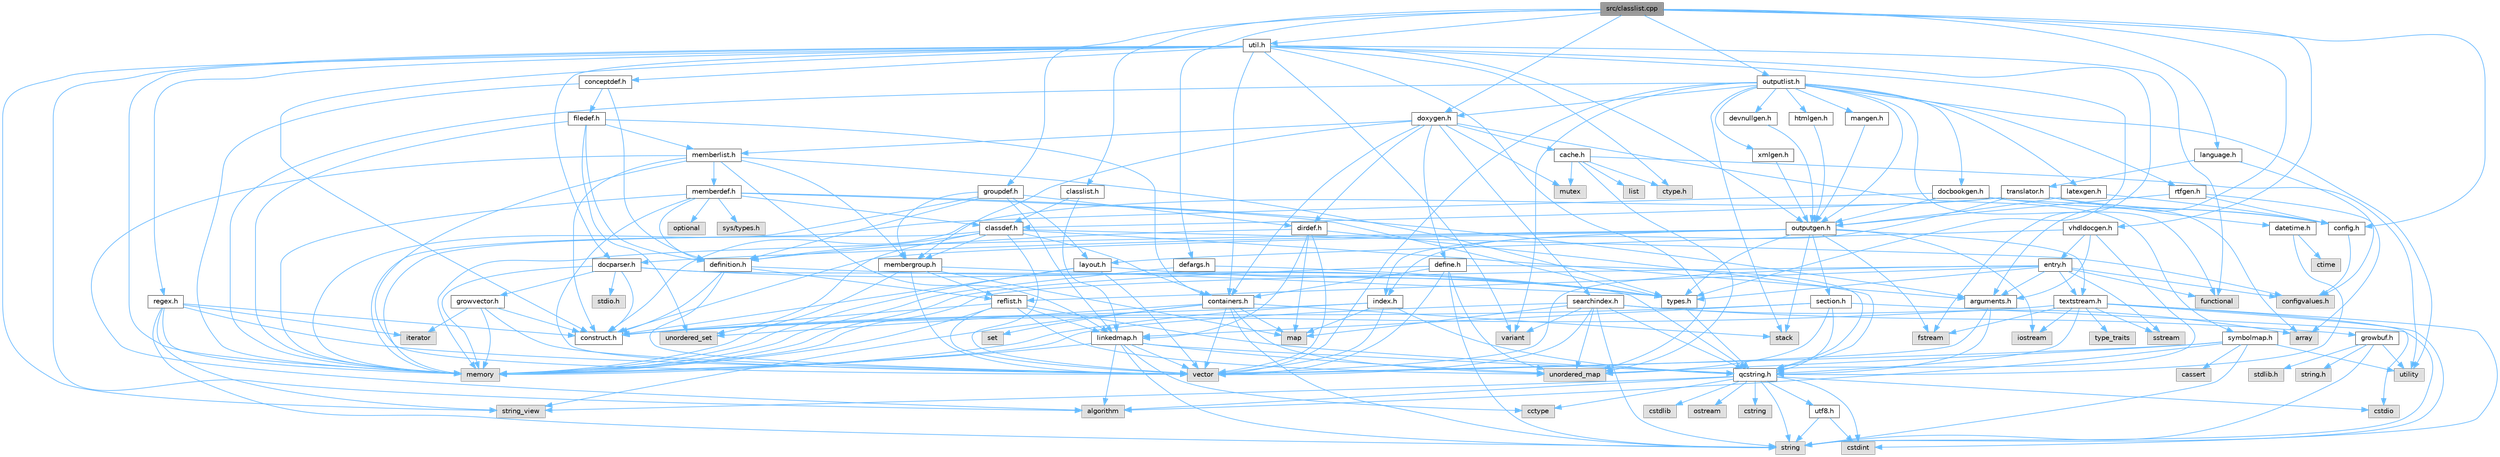 digraph "src/classlist.cpp"
{
 // INTERACTIVE_SVG=YES
 // LATEX_PDF_SIZE
  bgcolor="transparent";
  edge [fontname=Helvetica,fontsize=10,labelfontname=Helvetica,labelfontsize=10];
  node [fontname=Helvetica,fontsize=10,shape=box,height=0.2,width=0.4];
  Node1 [id="Node000001",label="src/classlist.cpp",height=0.2,width=0.4,color="gray40", fillcolor="grey60", style="filled", fontcolor="black",tooltip=" "];
  Node1 -> Node2 [id="edge1_Node000001_Node000002",color="steelblue1",style="solid",tooltip=" "];
  Node2 [id="Node000002",label="classlist.h",height=0.2,width=0.4,color="grey40", fillcolor="white", style="filled",URL="$d2/df8/classlist_8h.html",tooltip=" "];
  Node2 -> Node3 [id="edge2_Node000002_Node000003",color="steelblue1",style="solid",tooltip=" "];
  Node3 [id="Node000003",label="linkedmap.h",height=0.2,width=0.4,color="grey40", fillcolor="white", style="filled",URL="$da/de1/linkedmap_8h.html",tooltip=" "];
  Node3 -> Node4 [id="edge3_Node000003_Node000004",color="steelblue1",style="solid",tooltip=" "];
  Node4 [id="Node000004",label="unordered_map",height=0.2,width=0.4,color="grey60", fillcolor="#E0E0E0", style="filled",tooltip=" "];
  Node3 -> Node5 [id="edge4_Node000003_Node000005",color="steelblue1",style="solid",tooltip=" "];
  Node5 [id="Node000005",label="vector",height=0.2,width=0.4,color="grey60", fillcolor="#E0E0E0", style="filled",tooltip=" "];
  Node3 -> Node6 [id="edge5_Node000003_Node000006",color="steelblue1",style="solid",tooltip=" "];
  Node6 [id="Node000006",label="memory",height=0.2,width=0.4,color="grey60", fillcolor="#E0E0E0", style="filled",tooltip=" "];
  Node3 -> Node7 [id="edge6_Node000003_Node000007",color="steelblue1",style="solid",tooltip=" "];
  Node7 [id="Node000007",label="string",height=0.2,width=0.4,color="grey60", fillcolor="#E0E0E0", style="filled",tooltip=" "];
  Node3 -> Node8 [id="edge7_Node000003_Node000008",color="steelblue1",style="solid",tooltip=" "];
  Node8 [id="Node000008",label="algorithm",height=0.2,width=0.4,color="grey60", fillcolor="#E0E0E0", style="filled",tooltip=" "];
  Node3 -> Node9 [id="edge8_Node000003_Node000009",color="steelblue1",style="solid",tooltip=" "];
  Node9 [id="Node000009",label="cctype",height=0.2,width=0.4,color="grey60", fillcolor="#E0E0E0", style="filled",tooltip=" "];
  Node3 -> Node10 [id="edge9_Node000003_Node000010",color="steelblue1",style="solid",tooltip=" "];
  Node10 [id="Node000010",label="qcstring.h",height=0.2,width=0.4,color="grey40", fillcolor="white", style="filled",URL="$d7/d5c/qcstring_8h.html",tooltip=" "];
  Node10 -> Node7 [id="edge10_Node000010_Node000007",color="steelblue1",style="solid",tooltip=" "];
  Node10 -> Node11 [id="edge11_Node000010_Node000011",color="steelblue1",style="solid",tooltip=" "];
  Node11 [id="Node000011",label="string_view",height=0.2,width=0.4,color="grey60", fillcolor="#E0E0E0", style="filled",tooltip=" "];
  Node10 -> Node8 [id="edge12_Node000010_Node000008",color="steelblue1",style="solid",tooltip=" "];
  Node10 -> Node9 [id="edge13_Node000010_Node000009",color="steelblue1",style="solid",tooltip=" "];
  Node10 -> Node12 [id="edge14_Node000010_Node000012",color="steelblue1",style="solid",tooltip=" "];
  Node12 [id="Node000012",label="cstring",height=0.2,width=0.4,color="grey60", fillcolor="#E0E0E0", style="filled",tooltip=" "];
  Node10 -> Node13 [id="edge15_Node000010_Node000013",color="steelblue1",style="solid",tooltip=" "];
  Node13 [id="Node000013",label="cstdio",height=0.2,width=0.4,color="grey60", fillcolor="#E0E0E0", style="filled",tooltip=" "];
  Node10 -> Node14 [id="edge16_Node000010_Node000014",color="steelblue1",style="solid",tooltip=" "];
  Node14 [id="Node000014",label="cstdlib",height=0.2,width=0.4,color="grey60", fillcolor="#E0E0E0", style="filled",tooltip=" "];
  Node10 -> Node15 [id="edge17_Node000010_Node000015",color="steelblue1",style="solid",tooltip=" "];
  Node15 [id="Node000015",label="cstdint",height=0.2,width=0.4,color="grey60", fillcolor="#E0E0E0", style="filled",tooltip=" "];
  Node10 -> Node16 [id="edge18_Node000010_Node000016",color="steelblue1",style="solid",tooltip=" "];
  Node16 [id="Node000016",label="ostream",height=0.2,width=0.4,color="grey60", fillcolor="#E0E0E0", style="filled",tooltip=" "];
  Node10 -> Node17 [id="edge19_Node000010_Node000017",color="steelblue1",style="solid",tooltip=" "];
  Node17 [id="Node000017",label="utf8.h",height=0.2,width=0.4,color="grey40", fillcolor="white", style="filled",URL="$db/d7c/utf8_8h.html",tooltip="Various UTF8 related helper functions."];
  Node17 -> Node15 [id="edge20_Node000017_Node000015",color="steelblue1",style="solid",tooltip=" "];
  Node17 -> Node7 [id="edge21_Node000017_Node000007",color="steelblue1",style="solid",tooltip=" "];
  Node2 -> Node18 [id="edge22_Node000002_Node000018",color="steelblue1",style="solid",tooltip=" "];
  Node18 [id="Node000018",label="classdef.h",height=0.2,width=0.4,color="grey40", fillcolor="white", style="filled",URL="$d1/da6/classdef_8h.html",tooltip=" "];
  Node18 -> Node6 [id="edge23_Node000018_Node000006",color="steelblue1",style="solid",tooltip=" "];
  Node18 -> Node5 [id="edge24_Node000018_Node000005",color="steelblue1",style="solid",tooltip=" "];
  Node18 -> Node19 [id="edge25_Node000018_Node000019",color="steelblue1",style="solid",tooltip=" "];
  Node19 [id="Node000019",label="unordered_set",height=0.2,width=0.4,color="grey60", fillcolor="#E0E0E0", style="filled",tooltip=" "];
  Node18 -> Node20 [id="edge26_Node000018_Node000020",color="steelblue1",style="solid",tooltip=" "];
  Node20 [id="Node000020",label="containers.h",height=0.2,width=0.4,color="grey40", fillcolor="white", style="filled",URL="$d5/d75/containers_8h.html",tooltip=" "];
  Node20 -> Node5 [id="edge27_Node000020_Node000005",color="steelblue1",style="solid",tooltip=" "];
  Node20 -> Node7 [id="edge28_Node000020_Node000007",color="steelblue1",style="solid",tooltip=" "];
  Node20 -> Node11 [id="edge29_Node000020_Node000011",color="steelblue1",style="solid",tooltip=" "];
  Node20 -> Node21 [id="edge30_Node000020_Node000021",color="steelblue1",style="solid",tooltip=" "];
  Node21 [id="Node000021",label="set",height=0.2,width=0.4,color="grey60", fillcolor="#E0E0E0", style="filled",tooltip=" "];
  Node20 -> Node22 [id="edge31_Node000020_Node000022",color="steelblue1",style="solid",tooltip=" "];
  Node22 [id="Node000022",label="map",height=0.2,width=0.4,color="grey60", fillcolor="#E0E0E0", style="filled",tooltip=" "];
  Node20 -> Node19 [id="edge32_Node000020_Node000019",color="steelblue1",style="solid",tooltip=" "];
  Node20 -> Node4 [id="edge33_Node000020_Node000004",color="steelblue1",style="solid",tooltip=" "];
  Node20 -> Node23 [id="edge34_Node000020_Node000023",color="steelblue1",style="solid",tooltip=" "];
  Node23 [id="Node000023",label="stack",height=0.2,width=0.4,color="grey60", fillcolor="#E0E0E0", style="filled",tooltip=" "];
  Node18 -> Node24 [id="edge35_Node000018_Node000024",color="steelblue1",style="solid",tooltip=" "];
  Node24 [id="Node000024",label="definition.h",height=0.2,width=0.4,color="grey40", fillcolor="white", style="filled",URL="$df/da1/definition_8h.html",tooltip=" "];
  Node24 -> Node5 [id="edge36_Node000024_Node000005",color="steelblue1",style="solid",tooltip=" "];
  Node24 -> Node25 [id="edge37_Node000024_Node000025",color="steelblue1",style="solid",tooltip=" "];
  Node25 [id="Node000025",label="types.h",height=0.2,width=0.4,color="grey40", fillcolor="white", style="filled",URL="$d9/d49/types_8h.html",tooltip="This file contains a number of basic enums and types."];
  Node25 -> Node10 [id="edge38_Node000025_Node000010",color="steelblue1",style="solid",tooltip=" "];
  Node24 -> Node26 [id="edge39_Node000024_Node000026",color="steelblue1",style="solid",tooltip=" "];
  Node26 [id="Node000026",label="reflist.h",height=0.2,width=0.4,color="grey40", fillcolor="white", style="filled",URL="$d1/d02/reflist_8h.html",tooltip=" "];
  Node26 -> Node5 [id="edge40_Node000026_Node000005",color="steelblue1",style="solid",tooltip=" "];
  Node26 -> Node4 [id="edge41_Node000026_Node000004",color="steelblue1",style="solid",tooltip=" "];
  Node26 -> Node6 [id="edge42_Node000026_Node000006",color="steelblue1",style="solid",tooltip=" "];
  Node26 -> Node10 [id="edge43_Node000026_Node000010",color="steelblue1",style="solid",tooltip=" "];
  Node26 -> Node3 [id="edge44_Node000026_Node000003",color="steelblue1",style="solid",tooltip=" "];
  Node26 -> Node27 [id="edge45_Node000026_Node000027",color="steelblue1",style="solid",tooltip=" "];
  Node27 [id="Node000027",label="construct.h",height=0.2,width=0.4,color="grey40", fillcolor="white", style="filled",URL="$d7/dfc/construct_8h.html",tooltip=" "];
  Node24 -> Node27 [id="edge46_Node000024_Node000027",color="steelblue1",style="solid",tooltip=" "];
  Node18 -> Node28 [id="edge47_Node000018_Node000028",color="steelblue1",style="solid",tooltip=" "];
  Node28 [id="Node000028",label="arguments.h",height=0.2,width=0.4,color="grey40", fillcolor="white", style="filled",URL="$df/d9b/arguments_8h.html",tooltip=" "];
  Node28 -> Node5 [id="edge48_Node000028_Node000005",color="steelblue1",style="solid",tooltip=" "];
  Node28 -> Node10 [id="edge49_Node000028_Node000010",color="steelblue1",style="solid",tooltip=" "];
  Node18 -> Node29 [id="edge50_Node000018_Node000029",color="steelblue1",style="solid",tooltip=" "];
  Node29 [id="Node000029",label="membergroup.h",height=0.2,width=0.4,color="grey40", fillcolor="white", style="filled",URL="$d9/d11/membergroup_8h.html",tooltip=" "];
  Node29 -> Node5 [id="edge51_Node000029_Node000005",color="steelblue1",style="solid",tooltip=" "];
  Node29 -> Node22 [id="edge52_Node000029_Node000022",color="steelblue1",style="solid",tooltip=" "];
  Node29 -> Node6 [id="edge53_Node000029_Node000006",color="steelblue1",style="solid",tooltip=" "];
  Node29 -> Node25 [id="edge54_Node000029_Node000025",color="steelblue1",style="solid",tooltip=" "];
  Node29 -> Node26 [id="edge55_Node000029_Node000026",color="steelblue1",style="solid",tooltip=" "];
  Node18 -> Node30 [id="edge56_Node000018_Node000030",color="steelblue1",style="solid",tooltip=" "];
  Node30 [id="Node000030",label="configvalues.h",height=0.2,width=0.4,color="grey60", fillcolor="#E0E0E0", style="filled",tooltip=" "];
  Node1 -> Node31 [id="edge57_Node000001_Node000031",color="steelblue1",style="solid",tooltip=" "];
  Node31 [id="Node000031",label="config.h",height=0.2,width=0.4,color="grey40", fillcolor="white", style="filled",URL="$db/d16/config_8h.html",tooltip=" "];
  Node31 -> Node30 [id="edge58_Node000031_Node000030",color="steelblue1",style="solid",tooltip=" "];
  Node1 -> Node32 [id="edge59_Node000001_Node000032",color="steelblue1",style="solid",tooltip=" "];
  Node32 [id="Node000032",label="util.h",height=0.2,width=0.4,color="grey40", fillcolor="white", style="filled",URL="$d8/d3c/util_8h.html",tooltip="A bunch of utility functions."];
  Node32 -> Node6 [id="edge60_Node000032_Node000006",color="steelblue1",style="solid",tooltip=" "];
  Node32 -> Node4 [id="edge61_Node000032_Node000004",color="steelblue1",style="solid",tooltip=" "];
  Node32 -> Node8 [id="edge62_Node000032_Node000008",color="steelblue1",style="solid",tooltip=" "];
  Node32 -> Node33 [id="edge63_Node000032_Node000033",color="steelblue1",style="solid",tooltip=" "];
  Node33 [id="Node000033",label="functional",height=0.2,width=0.4,color="grey60", fillcolor="#E0E0E0", style="filled",tooltip=" "];
  Node32 -> Node34 [id="edge64_Node000032_Node000034",color="steelblue1",style="solid",tooltip=" "];
  Node34 [id="Node000034",label="fstream",height=0.2,width=0.4,color="grey60", fillcolor="#E0E0E0", style="filled",tooltip=" "];
  Node32 -> Node35 [id="edge65_Node000032_Node000035",color="steelblue1",style="solid",tooltip=" "];
  Node35 [id="Node000035",label="variant",height=0.2,width=0.4,color="grey60", fillcolor="#E0E0E0", style="filled",tooltip=" "];
  Node32 -> Node11 [id="edge66_Node000032_Node000011",color="steelblue1",style="solid",tooltip=" "];
  Node32 -> Node36 [id="edge67_Node000032_Node000036",color="steelblue1",style="solid",tooltip=" "];
  Node36 [id="Node000036",label="ctype.h",height=0.2,width=0.4,color="grey60", fillcolor="#E0E0E0", style="filled",tooltip=" "];
  Node32 -> Node25 [id="edge68_Node000032_Node000025",color="steelblue1",style="solid",tooltip=" "];
  Node32 -> Node37 [id="edge69_Node000032_Node000037",color="steelblue1",style="solid",tooltip=" "];
  Node37 [id="Node000037",label="docparser.h",height=0.2,width=0.4,color="grey40", fillcolor="white", style="filled",URL="$de/d9c/docparser_8h.html",tooltip=" "];
  Node37 -> Node38 [id="edge70_Node000037_Node000038",color="steelblue1",style="solid",tooltip=" "];
  Node38 [id="Node000038",label="stdio.h",height=0.2,width=0.4,color="grey60", fillcolor="#E0E0E0", style="filled",tooltip=" "];
  Node37 -> Node6 [id="edge71_Node000037_Node000006",color="steelblue1",style="solid",tooltip=" "];
  Node37 -> Node10 [id="edge72_Node000037_Node000010",color="steelblue1",style="solid",tooltip=" "];
  Node37 -> Node39 [id="edge73_Node000037_Node000039",color="steelblue1",style="solid",tooltip=" "];
  Node39 [id="Node000039",label="growvector.h",height=0.2,width=0.4,color="grey40", fillcolor="white", style="filled",URL="$d7/d50/growvector_8h.html",tooltip=" "];
  Node39 -> Node5 [id="edge74_Node000039_Node000005",color="steelblue1",style="solid",tooltip=" "];
  Node39 -> Node6 [id="edge75_Node000039_Node000006",color="steelblue1",style="solid",tooltip=" "];
  Node39 -> Node40 [id="edge76_Node000039_Node000040",color="steelblue1",style="solid",tooltip=" "];
  Node40 [id="Node000040",label="iterator",height=0.2,width=0.4,color="grey60", fillcolor="#E0E0E0", style="filled",tooltip=" "];
  Node39 -> Node27 [id="edge77_Node000039_Node000027",color="steelblue1",style="solid",tooltip=" "];
  Node37 -> Node27 [id="edge78_Node000037_Node000027",color="steelblue1",style="solid",tooltip=" "];
  Node37 -> Node25 [id="edge79_Node000037_Node000025",color="steelblue1",style="solid",tooltip=" "];
  Node32 -> Node20 [id="edge80_Node000032_Node000020",color="steelblue1",style="solid",tooltip=" "];
  Node32 -> Node41 [id="edge81_Node000032_Node000041",color="steelblue1",style="solid",tooltip=" "];
  Node41 [id="Node000041",label="outputgen.h",height=0.2,width=0.4,color="grey40", fillcolor="white", style="filled",URL="$df/d06/outputgen_8h.html",tooltip=" "];
  Node41 -> Node6 [id="edge82_Node000041_Node000006",color="steelblue1",style="solid",tooltip=" "];
  Node41 -> Node23 [id="edge83_Node000041_Node000023",color="steelblue1",style="solid",tooltip=" "];
  Node41 -> Node42 [id="edge84_Node000041_Node000042",color="steelblue1",style="solid",tooltip=" "];
  Node42 [id="Node000042",label="iostream",height=0.2,width=0.4,color="grey60", fillcolor="#E0E0E0", style="filled",tooltip=" "];
  Node41 -> Node34 [id="edge85_Node000041_Node000034",color="steelblue1",style="solid",tooltip=" "];
  Node41 -> Node25 [id="edge86_Node000041_Node000025",color="steelblue1",style="solid",tooltip=" "];
  Node41 -> Node43 [id="edge87_Node000041_Node000043",color="steelblue1",style="solid",tooltip=" "];
  Node43 [id="Node000043",label="index.h",height=0.2,width=0.4,color="grey40", fillcolor="white", style="filled",URL="$d1/db5/index_8h.html",tooltip=" "];
  Node43 -> Node6 [id="edge88_Node000043_Node000006",color="steelblue1",style="solid",tooltip=" "];
  Node43 -> Node5 [id="edge89_Node000043_Node000005",color="steelblue1",style="solid",tooltip=" "];
  Node43 -> Node22 [id="edge90_Node000043_Node000022",color="steelblue1",style="solid",tooltip=" "];
  Node43 -> Node10 [id="edge91_Node000043_Node000010",color="steelblue1",style="solid",tooltip=" "];
  Node43 -> Node27 [id="edge92_Node000043_Node000027",color="steelblue1",style="solid",tooltip=" "];
  Node41 -> Node44 [id="edge93_Node000041_Node000044",color="steelblue1",style="solid",tooltip=" "];
  Node44 [id="Node000044",label="section.h",height=0.2,width=0.4,color="grey40", fillcolor="white", style="filled",URL="$d1/d2a/section_8h.html",tooltip=" "];
  Node44 -> Node7 [id="edge94_Node000044_Node000007",color="steelblue1",style="solid",tooltip=" "];
  Node44 -> Node4 [id="edge95_Node000044_Node000004",color="steelblue1",style="solid",tooltip=" "];
  Node44 -> Node10 [id="edge96_Node000044_Node000010",color="steelblue1",style="solid",tooltip=" "];
  Node44 -> Node3 [id="edge97_Node000044_Node000003",color="steelblue1",style="solid",tooltip=" "];
  Node44 -> Node27 [id="edge98_Node000044_Node000027",color="steelblue1",style="solid",tooltip=" "];
  Node41 -> Node45 [id="edge99_Node000041_Node000045",color="steelblue1",style="solid",tooltip=" "];
  Node45 [id="Node000045",label="textstream.h",height=0.2,width=0.4,color="grey40", fillcolor="white", style="filled",URL="$d4/d7d/textstream_8h.html",tooltip=" "];
  Node45 -> Node7 [id="edge100_Node000045_Node000007",color="steelblue1",style="solid",tooltip=" "];
  Node45 -> Node42 [id="edge101_Node000045_Node000042",color="steelblue1",style="solid",tooltip=" "];
  Node45 -> Node46 [id="edge102_Node000045_Node000046",color="steelblue1",style="solid",tooltip=" "];
  Node46 [id="Node000046",label="sstream",height=0.2,width=0.4,color="grey60", fillcolor="#E0E0E0", style="filled",tooltip=" "];
  Node45 -> Node15 [id="edge103_Node000045_Node000015",color="steelblue1",style="solid",tooltip=" "];
  Node45 -> Node13 [id="edge104_Node000045_Node000013",color="steelblue1",style="solid",tooltip=" "];
  Node45 -> Node34 [id="edge105_Node000045_Node000034",color="steelblue1",style="solid",tooltip=" "];
  Node45 -> Node47 [id="edge106_Node000045_Node000047",color="steelblue1",style="solid",tooltip=" "];
  Node47 [id="Node000047",label="type_traits",height=0.2,width=0.4,color="grey60", fillcolor="#E0E0E0", style="filled",tooltip=" "];
  Node45 -> Node10 [id="edge107_Node000045_Node000010",color="steelblue1",style="solid",tooltip=" "];
  Node45 -> Node27 [id="edge108_Node000045_Node000027",color="steelblue1",style="solid",tooltip=" "];
  Node41 -> Node37 [id="edge109_Node000041_Node000037",color="steelblue1",style="solid",tooltip=" "];
  Node41 -> Node27 [id="edge110_Node000041_Node000027",color="steelblue1",style="solid",tooltip=" "];
  Node32 -> Node48 [id="edge111_Node000032_Node000048",color="steelblue1",style="solid",tooltip=" "];
  Node48 [id="Node000048",label="regex.h",height=0.2,width=0.4,color="grey40", fillcolor="white", style="filled",URL="$d1/d21/regex_8h.html",tooltip=" "];
  Node48 -> Node6 [id="edge112_Node000048_Node000006",color="steelblue1",style="solid",tooltip=" "];
  Node48 -> Node7 [id="edge113_Node000048_Node000007",color="steelblue1",style="solid",tooltip=" "];
  Node48 -> Node11 [id="edge114_Node000048_Node000011",color="steelblue1",style="solid",tooltip=" "];
  Node48 -> Node5 [id="edge115_Node000048_Node000005",color="steelblue1",style="solid",tooltip=" "];
  Node48 -> Node40 [id="edge116_Node000048_Node000040",color="steelblue1",style="solid",tooltip=" "];
  Node48 -> Node27 [id="edge117_Node000048_Node000027",color="steelblue1",style="solid",tooltip=" "];
  Node32 -> Node49 [id="edge118_Node000032_Node000049",color="steelblue1",style="solid",tooltip=" "];
  Node49 [id="Node000049",label="conceptdef.h",height=0.2,width=0.4,color="grey40", fillcolor="white", style="filled",URL="$da/df1/conceptdef_8h.html",tooltip=" "];
  Node49 -> Node6 [id="edge119_Node000049_Node000006",color="steelblue1",style="solid",tooltip=" "];
  Node49 -> Node24 [id="edge120_Node000049_Node000024",color="steelblue1",style="solid",tooltip=" "];
  Node49 -> Node50 [id="edge121_Node000049_Node000050",color="steelblue1",style="solid",tooltip=" "];
  Node50 [id="Node000050",label="filedef.h",height=0.2,width=0.4,color="grey40", fillcolor="white", style="filled",URL="$d4/d3a/filedef_8h.html",tooltip=" "];
  Node50 -> Node6 [id="edge122_Node000050_Node000006",color="steelblue1",style="solid",tooltip=" "];
  Node50 -> Node19 [id="edge123_Node000050_Node000019",color="steelblue1",style="solid",tooltip=" "];
  Node50 -> Node24 [id="edge124_Node000050_Node000024",color="steelblue1",style="solid",tooltip=" "];
  Node50 -> Node51 [id="edge125_Node000050_Node000051",color="steelblue1",style="solid",tooltip=" "];
  Node51 [id="Node000051",label="memberlist.h",height=0.2,width=0.4,color="grey40", fillcolor="white", style="filled",URL="$dd/d78/memberlist_8h.html",tooltip=" "];
  Node51 -> Node5 [id="edge126_Node000051_Node000005",color="steelblue1",style="solid",tooltip=" "];
  Node51 -> Node8 [id="edge127_Node000051_Node000008",color="steelblue1",style="solid",tooltip=" "];
  Node51 -> Node52 [id="edge128_Node000051_Node000052",color="steelblue1",style="solid",tooltip=" "];
  Node52 [id="Node000052",label="memberdef.h",height=0.2,width=0.4,color="grey40", fillcolor="white", style="filled",URL="$d4/d46/memberdef_8h.html",tooltip=" "];
  Node52 -> Node5 [id="edge129_Node000052_Node000005",color="steelblue1",style="solid",tooltip=" "];
  Node52 -> Node6 [id="edge130_Node000052_Node000006",color="steelblue1",style="solid",tooltip=" "];
  Node52 -> Node53 [id="edge131_Node000052_Node000053",color="steelblue1",style="solid",tooltip=" "];
  Node53 [id="Node000053",label="optional",height=0.2,width=0.4,color="grey60", fillcolor="#E0E0E0", style="filled",tooltip=" "];
  Node52 -> Node54 [id="edge132_Node000052_Node000054",color="steelblue1",style="solid",tooltip=" "];
  Node54 [id="Node000054",label="sys/types.h",height=0.2,width=0.4,color="grey60", fillcolor="#E0E0E0", style="filled",tooltip=" "];
  Node52 -> Node25 [id="edge133_Node000052_Node000025",color="steelblue1",style="solid",tooltip=" "];
  Node52 -> Node24 [id="edge134_Node000052_Node000024",color="steelblue1",style="solid",tooltip=" "];
  Node52 -> Node28 [id="edge135_Node000052_Node000028",color="steelblue1",style="solid",tooltip=" "];
  Node52 -> Node18 [id="edge136_Node000052_Node000018",color="steelblue1",style="solid",tooltip=" "];
  Node51 -> Node3 [id="edge137_Node000051_Node000003",color="steelblue1",style="solid",tooltip=" "];
  Node51 -> Node25 [id="edge138_Node000051_Node000025",color="steelblue1",style="solid",tooltip=" "];
  Node51 -> Node29 [id="edge139_Node000051_Node000029",color="steelblue1",style="solid",tooltip=" "];
  Node51 -> Node27 [id="edge140_Node000051_Node000027",color="steelblue1",style="solid",tooltip=" "];
  Node50 -> Node20 [id="edge141_Node000050_Node000020",color="steelblue1",style="solid",tooltip=" "];
  Node32 -> Node27 [id="edge142_Node000032_Node000027",color="steelblue1",style="solid",tooltip=" "];
  Node1 -> Node55 [id="edge143_Node000001_Node000055",color="steelblue1",style="solid",tooltip=" "];
  Node55 [id="Node000055",label="outputlist.h",height=0.2,width=0.4,color="grey40", fillcolor="white", style="filled",URL="$d2/db9/outputlist_8h.html",tooltip=" "];
  Node55 -> Node56 [id="edge144_Node000055_Node000056",color="steelblue1",style="solid",tooltip=" "];
  Node56 [id="Node000056",label="utility",height=0.2,width=0.4,color="grey60", fillcolor="#E0E0E0", style="filled",tooltip=" "];
  Node55 -> Node5 [id="edge145_Node000055_Node000005",color="steelblue1",style="solid",tooltip=" "];
  Node55 -> Node6 [id="edge146_Node000055_Node000006",color="steelblue1",style="solid",tooltip=" "];
  Node55 -> Node35 [id="edge147_Node000055_Node000035",color="steelblue1",style="solid",tooltip=" "];
  Node55 -> Node23 [id="edge148_Node000055_Node000023",color="steelblue1",style="solid",tooltip=" "];
  Node55 -> Node33 [id="edge149_Node000055_Node000033",color="steelblue1",style="solid",tooltip=" "];
  Node55 -> Node41 [id="edge150_Node000055_Node000041",color="steelblue1",style="solid",tooltip=" "];
  Node55 -> Node57 [id="edge151_Node000055_Node000057",color="steelblue1",style="solid",tooltip=" "];
  Node57 [id="Node000057",label="doxygen.h",height=0.2,width=0.4,color="grey40", fillcolor="white", style="filled",URL="$d1/da1/doxygen_8h.html",tooltip=" "];
  Node57 -> Node58 [id="edge152_Node000057_Node000058",color="steelblue1",style="solid",tooltip=" "];
  Node58 [id="Node000058",label="mutex",height=0.2,width=0.4,color="grey60", fillcolor="#E0E0E0", style="filled",tooltip=" "];
  Node57 -> Node20 [id="edge153_Node000057_Node000020",color="steelblue1",style="solid",tooltip=" "];
  Node57 -> Node29 [id="edge154_Node000057_Node000029",color="steelblue1",style="solid",tooltip=" "];
  Node57 -> Node59 [id="edge155_Node000057_Node000059",color="steelblue1",style="solid",tooltip=" "];
  Node59 [id="Node000059",label="dirdef.h",height=0.2,width=0.4,color="grey40", fillcolor="white", style="filled",URL="$d6/d15/dirdef_8h.html",tooltip=" "];
  Node59 -> Node5 [id="edge156_Node000059_Node000005",color="steelblue1",style="solid",tooltip=" "];
  Node59 -> Node22 [id="edge157_Node000059_Node000022",color="steelblue1",style="solid",tooltip=" "];
  Node59 -> Node10 [id="edge158_Node000059_Node000010",color="steelblue1",style="solid",tooltip=" "];
  Node59 -> Node3 [id="edge159_Node000059_Node000003",color="steelblue1",style="solid",tooltip=" "];
  Node59 -> Node24 [id="edge160_Node000059_Node000024",color="steelblue1",style="solid",tooltip=" "];
  Node57 -> Node51 [id="edge161_Node000057_Node000051",color="steelblue1",style="solid",tooltip=" "];
  Node57 -> Node60 [id="edge162_Node000057_Node000060",color="steelblue1",style="solid",tooltip=" "];
  Node60 [id="Node000060",label="define.h",height=0.2,width=0.4,color="grey40", fillcolor="white", style="filled",URL="$df/d67/define_8h.html",tooltip=" "];
  Node60 -> Node5 [id="edge163_Node000060_Node000005",color="steelblue1",style="solid",tooltip=" "];
  Node60 -> Node6 [id="edge164_Node000060_Node000006",color="steelblue1",style="solid",tooltip=" "];
  Node60 -> Node7 [id="edge165_Node000060_Node000007",color="steelblue1",style="solid",tooltip=" "];
  Node60 -> Node4 [id="edge166_Node000060_Node000004",color="steelblue1",style="solid",tooltip=" "];
  Node60 -> Node10 [id="edge167_Node000060_Node000010",color="steelblue1",style="solid",tooltip=" "];
  Node60 -> Node20 [id="edge168_Node000060_Node000020",color="steelblue1",style="solid",tooltip=" "];
  Node57 -> Node61 [id="edge169_Node000057_Node000061",color="steelblue1",style="solid",tooltip=" "];
  Node61 [id="Node000061",label="cache.h",height=0.2,width=0.4,color="grey40", fillcolor="white", style="filled",URL="$d3/d26/cache_8h.html",tooltip=" "];
  Node61 -> Node62 [id="edge170_Node000061_Node000062",color="steelblue1",style="solid",tooltip=" "];
  Node62 [id="Node000062",label="list",height=0.2,width=0.4,color="grey60", fillcolor="#E0E0E0", style="filled",tooltip=" "];
  Node61 -> Node4 [id="edge171_Node000061_Node000004",color="steelblue1",style="solid",tooltip=" "];
  Node61 -> Node58 [id="edge172_Node000061_Node000058",color="steelblue1",style="solid",tooltip=" "];
  Node61 -> Node56 [id="edge173_Node000061_Node000056",color="steelblue1",style="solid",tooltip=" "];
  Node61 -> Node36 [id="edge174_Node000061_Node000036",color="steelblue1",style="solid",tooltip=" "];
  Node57 -> Node63 [id="edge175_Node000057_Node000063",color="steelblue1",style="solid",tooltip=" "];
  Node63 [id="Node000063",label="symbolmap.h",height=0.2,width=0.4,color="grey40", fillcolor="white", style="filled",URL="$d7/ddd/symbolmap_8h.html",tooltip=" "];
  Node63 -> Node8 [id="edge176_Node000063_Node000008",color="steelblue1",style="solid",tooltip=" "];
  Node63 -> Node4 [id="edge177_Node000063_Node000004",color="steelblue1",style="solid",tooltip=" "];
  Node63 -> Node5 [id="edge178_Node000063_Node000005",color="steelblue1",style="solid",tooltip=" "];
  Node63 -> Node7 [id="edge179_Node000063_Node000007",color="steelblue1",style="solid",tooltip=" "];
  Node63 -> Node56 [id="edge180_Node000063_Node000056",color="steelblue1",style="solid",tooltip=" "];
  Node63 -> Node64 [id="edge181_Node000063_Node000064",color="steelblue1",style="solid",tooltip=" "];
  Node64 [id="Node000064",label="cassert",height=0.2,width=0.4,color="grey60", fillcolor="#E0E0E0", style="filled",tooltip=" "];
  Node57 -> Node65 [id="edge182_Node000057_Node000065",color="steelblue1",style="solid",tooltip=" "];
  Node65 [id="Node000065",label="searchindex.h",height=0.2,width=0.4,color="grey40", fillcolor="white", style="filled",URL="$de/d07/searchindex_8h.html",tooltip="Web server based search engine."];
  Node65 -> Node6 [id="edge183_Node000065_Node000006",color="steelblue1",style="solid",tooltip=" "];
  Node65 -> Node5 [id="edge184_Node000065_Node000005",color="steelblue1",style="solid",tooltip=" "];
  Node65 -> Node22 [id="edge185_Node000065_Node000022",color="steelblue1",style="solid",tooltip=" "];
  Node65 -> Node4 [id="edge186_Node000065_Node000004",color="steelblue1",style="solid",tooltip=" "];
  Node65 -> Node7 [id="edge187_Node000065_Node000007",color="steelblue1",style="solid",tooltip=" "];
  Node65 -> Node66 [id="edge188_Node000065_Node000066",color="steelblue1",style="solid",tooltip=" "];
  Node66 [id="Node000066",label="array",height=0.2,width=0.4,color="grey60", fillcolor="#E0E0E0", style="filled",tooltip=" "];
  Node65 -> Node35 [id="edge189_Node000065_Node000035",color="steelblue1",style="solid",tooltip=" "];
  Node65 -> Node10 [id="edge190_Node000065_Node000010",color="steelblue1",style="solid",tooltip=" "];
  Node65 -> Node67 [id="edge191_Node000065_Node000067",color="steelblue1",style="solid",tooltip=" "];
  Node67 [id="Node000067",label="growbuf.h",height=0.2,width=0.4,color="grey40", fillcolor="white", style="filled",URL="$dd/d72/growbuf_8h.html",tooltip=" "];
  Node67 -> Node56 [id="edge192_Node000067_Node000056",color="steelblue1",style="solid",tooltip=" "];
  Node67 -> Node68 [id="edge193_Node000067_Node000068",color="steelblue1",style="solid",tooltip=" "];
  Node68 [id="Node000068",label="stdlib.h",height=0.2,width=0.4,color="grey60", fillcolor="#E0E0E0", style="filled",tooltip=" "];
  Node67 -> Node69 [id="edge194_Node000067_Node000069",color="steelblue1",style="solid",tooltip=" "];
  Node69 [id="Node000069",label="string.h",height=0.2,width=0.4,color="grey60", fillcolor="#E0E0E0", style="filled",tooltip=" "];
  Node67 -> Node7 [id="edge195_Node000067_Node000007",color="steelblue1",style="solid",tooltip=" "];
  Node55 -> Node70 [id="edge196_Node000055_Node000070",color="steelblue1",style="solid",tooltip=" "];
  Node70 [id="Node000070",label="htmlgen.h",height=0.2,width=0.4,color="grey40", fillcolor="white", style="filled",URL="$d8/d56/htmlgen_8h.html",tooltip=" "];
  Node70 -> Node41 [id="edge197_Node000070_Node000041",color="steelblue1",style="solid",tooltip=" "];
  Node55 -> Node71 [id="edge198_Node000055_Node000071",color="steelblue1",style="solid",tooltip=" "];
  Node71 [id="Node000071",label="latexgen.h",height=0.2,width=0.4,color="grey40", fillcolor="white", style="filled",URL="$d6/d9c/latexgen_8h.html",tooltip=" "];
  Node71 -> Node31 [id="edge199_Node000071_Node000031",color="steelblue1",style="solid",tooltip=" "];
  Node71 -> Node41 [id="edge200_Node000071_Node000041",color="steelblue1",style="solid",tooltip=" "];
  Node55 -> Node72 [id="edge201_Node000055_Node000072",color="steelblue1",style="solid",tooltip=" "];
  Node72 [id="Node000072",label="rtfgen.h",height=0.2,width=0.4,color="grey40", fillcolor="white", style="filled",URL="$d4/daa/rtfgen_8h.html",tooltip=" "];
  Node72 -> Node66 [id="edge202_Node000072_Node000066",color="steelblue1",style="solid",tooltip=" "];
  Node72 -> Node31 [id="edge203_Node000072_Node000031",color="steelblue1",style="solid",tooltip=" "];
  Node72 -> Node41 [id="edge204_Node000072_Node000041",color="steelblue1",style="solid",tooltip=" "];
  Node55 -> Node73 [id="edge205_Node000055_Node000073",color="steelblue1",style="solid",tooltip=" "];
  Node73 [id="Node000073",label="mangen.h",height=0.2,width=0.4,color="grey40", fillcolor="white", style="filled",URL="$da/dc0/mangen_8h.html",tooltip=" "];
  Node73 -> Node41 [id="edge206_Node000073_Node000041",color="steelblue1",style="solid",tooltip=" "];
  Node55 -> Node74 [id="edge207_Node000055_Node000074",color="steelblue1",style="solid",tooltip=" "];
  Node74 [id="Node000074",label="docbookgen.h",height=0.2,width=0.4,color="grey40", fillcolor="white", style="filled",URL="$de/dea/docbookgen_8h.html",tooltip=" "];
  Node74 -> Node6 [id="edge208_Node000074_Node000006",color="steelblue1",style="solid",tooltip=" "];
  Node74 -> Node66 [id="edge209_Node000074_Node000066",color="steelblue1",style="solid",tooltip=" "];
  Node74 -> Node31 [id="edge210_Node000074_Node000031",color="steelblue1",style="solid",tooltip=" "];
  Node74 -> Node41 [id="edge211_Node000074_Node000041",color="steelblue1",style="solid",tooltip=" "];
  Node55 -> Node75 [id="edge212_Node000055_Node000075",color="steelblue1",style="solid",tooltip=" "];
  Node75 [id="Node000075",label="xmlgen.h",height=0.2,width=0.4,color="grey40", fillcolor="white", style="filled",URL="$d9/d67/xmlgen_8h.html",tooltip=" "];
  Node75 -> Node41 [id="edge213_Node000075_Node000041",color="steelblue1",style="solid",tooltip=" "];
  Node55 -> Node76 [id="edge214_Node000055_Node000076",color="steelblue1",style="solid",tooltip=" "];
  Node76 [id="Node000076",label="devnullgen.h",height=0.2,width=0.4,color="grey40", fillcolor="white", style="filled",URL="$d8/de5/devnullgen_8h.html",tooltip=" "];
  Node76 -> Node41 [id="edge215_Node000076_Node000041",color="steelblue1",style="solid",tooltip=" "];
  Node1 -> Node77 [id="edge216_Node000001_Node000077",color="steelblue1",style="solid",tooltip=" "];
  Node77 [id="Node000077",label="language.h",height=0.2,width=0.4,color="grey40", fillcolor="white", style="filled",URL="$d8/dce/language_8h.html",tooltip=" "];
  Node77 -> Node78 [id="edge217_Node000077_Node000078",color="steelblue1",style="solid",tooltip=" "];
  Node78 [id="Node000078",label="translator.h",height=0.2,width=0.4,color="grey40", fillcolor="white", style="filled",URL="$d9/df1/translator_8h.html",tooltip=" "];
  Node78 -> Node18 [id="edge218_Node000078_Node000018",color="steelblue1",style="solid",tooltip=" "];
  Node78 -> Node31 [id="edge219_Node000078_Node000031",color="steelblue1",style="solid",tooltip=" "];
  Node78 -> Node79 [id="edge220_Node000078_Node000079",color="steelblue1",style="solid",tooltip=" "];
  Node79 [id="Node000079",label="datetime.h",height=0.2,width=0.4,color="grey40", fillcolor="white", style="filled",URL="$de/d1b/datetime_8h.html",tooltip=" "];
  Node79 -> Node80 [id="edge221_Node000079_Node000080",color="steelblue1",style="solid",tooltip=" "];
  Node80 [id="Node000080",label="ctime",height=0.2,width=0.4,color="grey60", fillcolor="#E0E0E0", style="filled",tooltip=" "];
  Node79 -> Node10 [id="edge222_Node000079_Node000010",color="steelblue1",style="solid",tooltip=" "];
  Node78 -> Node43 [id="edge223_Node000078_Node000043",color="steelblue1",style="solid",tooltip=" "];
  Node78 -> Node27 [id="edge224_Node000078_Node000027",color="steelblue1",style="solid",tooltip=" "];
  Node77 -> Node30 [id="edge225_Node000077_Node000030",color="steelblue1",style="solid",tooltip=" "];
  Node1 -> Node57 [id="edge226_Node000001_Node000057",color="steelblue1",style="solid",tooltip=" "];
  Node1 -> Node81 [id="edge227_Node000001_Node000081",color="steelblue1",style="solid",tooltip=" "];
  Node81 [id="Node000081",label="vhdldocgen.h",height=0.2,width=0.4,color="grey40", fillcolor="white", style="filled",URL="$dd/dec/vhdldocgen_8h.html",tooltip=" "];
  Node81 -> Node10 [id="edge228_Node000081_Node000010",color="steelblue1",style="solid",tooltip=" "];
  Node81 -> Node82 [id="edge229_Node000081_Node000082",color="steelblue1",style="solid",tooltip=" "];
  Node82 [id="Node000082",label="layout.h",height=0.2,width=0.4,color="grey40", fillcolor="white", style="filled",URL="$db/d51/layout_8h.html",tooltip=" "];
  Node82 -> Node6 [id="edge230_Node000082_Node000006",color="steelblue1",style="solid",tooltip=" "];
  Node82 -> Node5 [id="edge231_Node000082_Node000005",color="steelblue1",style="solid",tooltip=" "];
  Node82 -> Node25 [id="edge232_Node000082_Node000025",color="steelblue1",style="solid",tooltip=" "];
  Node82 -> Node27 [id="edge233_Node000082_Node000027",color="steelblue1",style="solid",tooltip=" "];
  Node81 -> Node28 [id="edge234_Node000081_Node000028",color="steelblue1",style="solid",tooltip=" "];
  Node81 -> Node83 [id="edge235_Node000081_Node000083",color="steelblue1",style="solid",tooltip=" "];
  Node83 [id="Node000083",label="entry.h",height=0.2,width=0.4,color="grey40", fillcolor="white", style="filled",URL="$d1/dc6/entry_8h.html",tooltip=" "];
  Node83 -> Node5 [id="edge236_Node000083_Node000005",color="steelblue1",style="solid",tooltip=" "];
  Node83 -> Node6 [id="edge237_Node000083_Node000006",color="steelblue1",style="solid",tooltip=" "];
  Node83 -> Node46 [id="edge238_Node000083_Node000046",color="steelblue1",style="solid",tooltip=" "];
  Node83 -> Node33 [id="edge239_Node000083_Node000033",color="steelblue1",style="solid",tooltip=" "];
  Node83 -> Node25 [id="edge240_Node000083_Node000025",color="steelblue1",style="solid",tooltip=" "];
  Node83 -> Node28 [id="edge241_Node000083_Node000028",color="steelblue1",style="solid",tooltip=" "];
  Node83 -> Node26 [id="edge242_Node000083_Node000026",color="steelblue1",style="solid",tooltip=" "];
  Node83 -> Node45 [id="edge243_Node000083_Node000045",color="steelblue1",style="solid",tooltip=" "];
  Node83 -> Node30 [id="edge244_Node000083_Node000030",color="steelblue1",style="solid",tooltip=" "];
  Node1 -> Node84 [id="edge245_Node000001_Node000084",color="steelblue1",style="solid",tooltip=" "];
  Node84 [id="Node000084",label="defargs.h",height=0.2,width=0.4,color="grey40", fillcolor="white", style="filled",URL="$d8/d65/defargs_8h.html",tooltip=" "];
  Node84 -> Node25 [id="edge246_Node000084_Node000025",color="steelblue1",style="solid",tooltip=" "];
  Node84 -> Node6 [id="edge247_Node000084_Node000006",color="steelblue1",style="solid",tooltip=" "];
  Node1 -> Node28 [id="edge248_Node000001_Node000028",color="steelblue1",style="solid",tooltip=" "];
  Node1 -> Node85 [id="edge249_Node000001_Node000085",color="steelblue1",style="solid",tooltip=" "];
  Node85 [id="Node000085",label="groupdef.h",height=0.2,width=0.4,color="grey40", fillcolor="white", style="filled",URL="$d1/de6/groupdef_8h.html",tooltip=" "];
  Node85 -> Node6 [id="edge250_Node000085_Node000006",color="steelblue1",style="solid",tooltip=" "];
  Node85 -> Node24 [id="edge251_Node000085_Node000024",color="steelblue1",style="solid",tooltip=" "];
  Node85 -> Node59 [id="edge252_Node000085_Node000059",color="steelblue1",style="solid",tooltip=" "];
  Node85 -> Node82 [id="edge253_Node000085_Node000082",color="steelblue1",style="solid",tooltip=" "];
  Node85 -> Node29 [id="edge254_Node000085_Node000029",color="steelblue1",style="solid",tooltip=" "];
  Node85 -> Node3 [id="edge255_Node000085_Node000003",color="steelblue1",style="solid",tooltip=" "];
}
